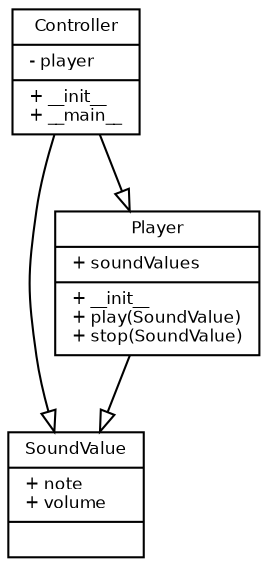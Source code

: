 digraph G {
        fontname = "Bitstream Vera Sans"
        fontsize = 8

        node [
                fontname = "Bitstream Vera Sans"
                fontsize = 8
                shape = "record"
        ]

        edge [
                fontname = "Bitstream Vera Sans"
                fontsize = 8
        ]

        SoundValue [
                label = "{SoundValue|+ note \l+ volume\l|\l}"
        ]

        Player [
                label = "{Player|+ soundValues \l|+ __init__\l+ play(SoundValue)\l+ stop(SoundValue)\n}"
        ]
        Controller [
                label = "{Controller|- player\l|+ __init__\l+ __main__\l}"
        ]

        edge [
                arrowhead = "empty"
        ]

        Controller -> Player
        Controller -> SoundValue
        Player -> SoundValue
}
